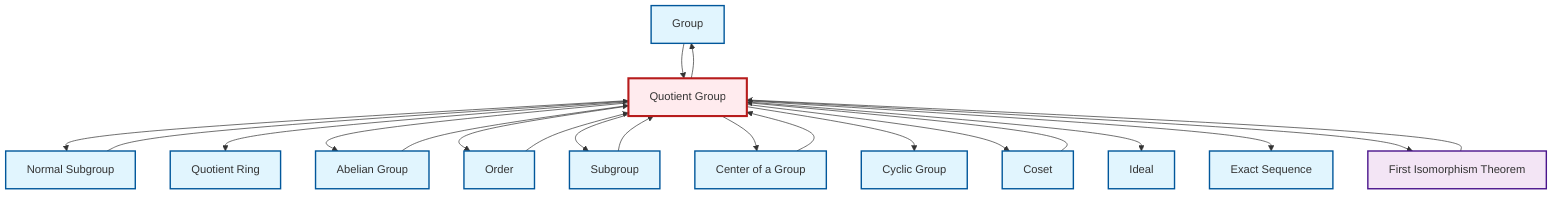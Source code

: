 graph TD
    classDef definition fill:#e1f5fe,stroke:#01579b,stroke-width:2px
    classDef theorem fill:#f3e5f5,stroke:#4a148c,stroke-width:2px
    classDef axiom fill:#fff3e0,stroke:#e65100,stroke-width:2px
    classDef example fill:#e8f5e9,stroke:#1b5e20,stroke-width:2px
    classDef current fill:#ffebee,stroke:#b71c1c,stroke-width:3px
    def-group["Group"]:::definition
    def-cyclic-group["Cyclic Group"]:::definition
    def-normal-subgroup["Normal Subgroup"]:::definition
    def-quotient-group["Quotient Group"]:::definition
    def-order["Order"]:::definition
    def-abelian-group["Abelian Group"]:::definition
    def-exact-sequence["Exact Sequence"]:::definition
    def-ideal["Ideal"]:::definition
    def-coset["Coset"]:::definition
    thm-first-isomorphism["First Isomorphism Theorem"]:::theorem
    def-center-of-group["Center of a Group"]:::definition
    def-subgroup["Subgroup"]:::definition
    def-quotient-ring["Quotient Ring"]:::definition
    def-quotient-group --> def-normal-subgroup
    def-center-of-group --> def-quotient-group
    def-quotient-group --> def-quotient-ring
    def-quotient-group --> def-abelian-group
    def-quotient-group --> def-order
    def-group --> def-quotient-group
    def-quotient-group --> def-subgroup
    def-quotient-group --> def-center-of-group
    def-quotient-group --> def-cyclic-group
    def-normal-subgroup --> def-quotient-group
    def-quotient-group --> def-coset
    thm-first-isomorphism --> def-quotient-group
    def-abelian-group --> def-quotient-group
    def-quotient-group --> def-group
    def-quotient-group --> def-ideal
    def-quotient-group --> def-exact-sequence
    def-order --> def-quotient-group
    def-coset --> def-quotient-group
    def-quotient-group --> thm-first-isomorphism
    def-subgroup --> def-quotient-group
    class def-quotient-group current